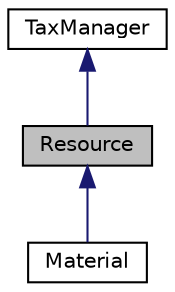 digraph "Resource"
{
 // LATEX_PDF_SIZE
  edge [fontname="Helvetica",fontsize="10",labelfontname="Helvetica",labelfontsize="10"];
  node [fontname="Helvetica",fontsize="10",shape=record];
  Node1 [label="Resource",height=0.2,width=0.4,color="black", fillcolor="grey75", style="filled", fontcolor="black",tooltip="Abstract base class for all types of resources."];
  Node2 -> Node1 [dir="back",color="midnightblue",fontsize="10",style="solid"];
  Node2 [label="TaxManager",height=0.2,width=0.4,color="black", fillcolor="white", style="filled",URL="$classTaxManager.html",tooltip="Manages taxation policies and visits buildings and resources in the city."];
  Node1 -> Node3 [dir="back",color="midnightblue",fontsize="10",style="solid"];
  Node3 [label="Material",height=0.2,width=0.4,color="black", fillcolor="white", style="filled",URL="$classMaterial.html",tooltip="Represents material resource in the simulation."];
}
